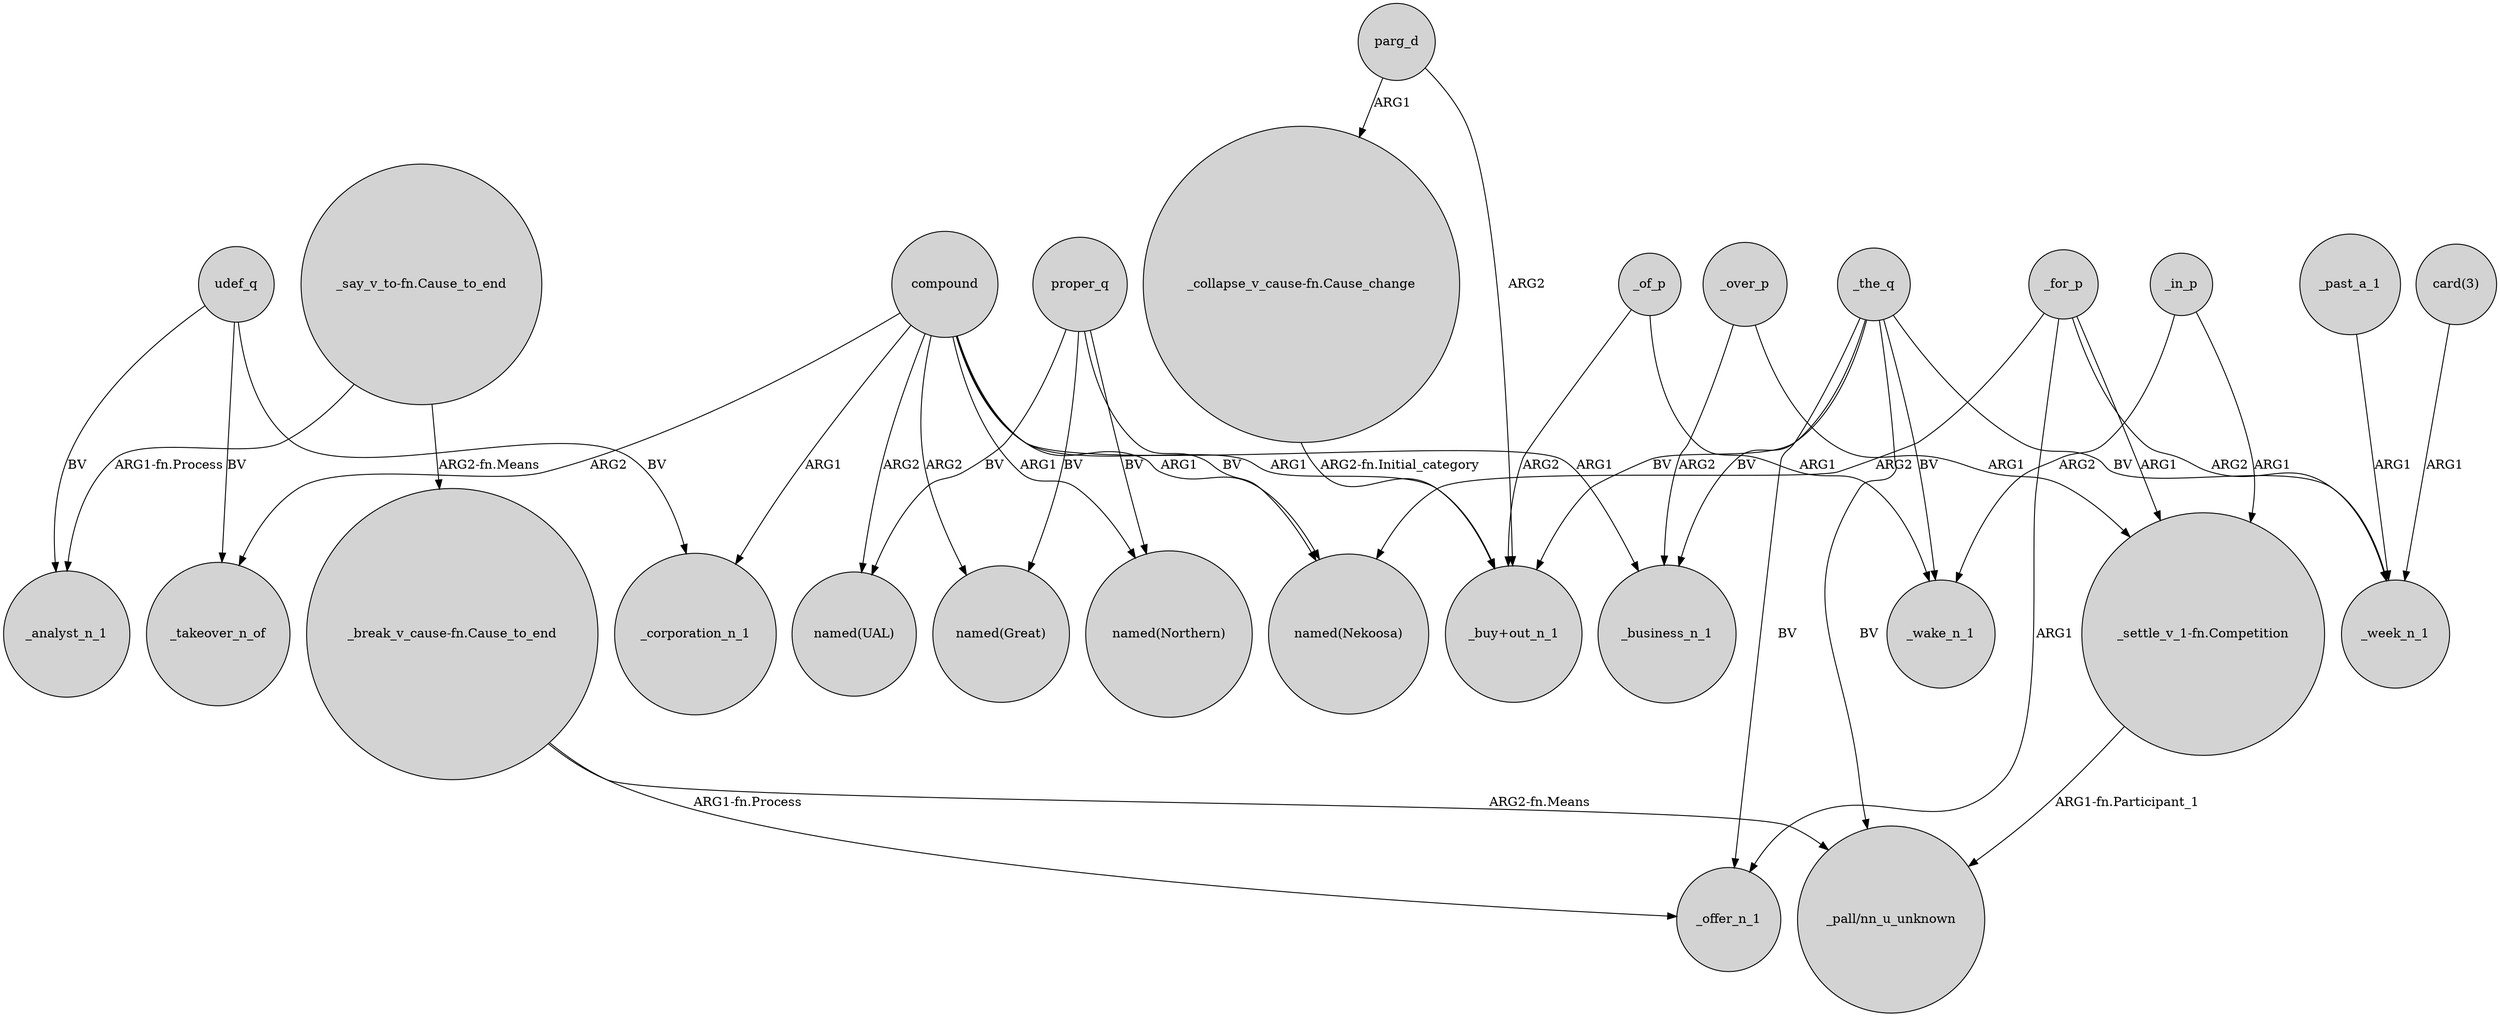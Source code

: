 digraph {
	node [shape=circle style=filled]
	_the_q -> _week_n_1 [label=BV]
	"_settle_v_1-fn.Competition" -> "_pall/nn_u_unknown" [label="ARG1-fn.Participant_1"]
	compound -> "named(Great)" [label=ARG2]
	"_break_v_cause-fn.Cause_to_end" -> _offer_n_1 [label="ARG1-fn.Process"]
	_for_p -> _offer_n_1 [label=ARG1]
	_the_q -> "_pall/nn_u_unknown" [label=BV]
	udef_q -> _analyst_n_1 [label=BV]
	parg_d -> "_collapse_v_cause-fn.Cause_change" [label=ARG1]
	_for_p -> "_settle_v_1-fn.Competition" [label=ARG1]
	_the_q -> _business_n_1 [label=BV]
	"_collapse_v_cause-fn.Cause_change" -> "_buy+out_n_1" [label="ARG2-fn.Initial_category"]
	"_break_v_cause-fn.Cause_to_end" -> "_pall/nn_u_unknown" [label="ARG2-fn.Means"]
	_in_p -> "_settle_v_1-fn.Competition" [label=ARG1]
	parg_d -> "_buy+out_n_1" [label=ARG2]
	"_say_v_to-fn.Cause_to_end" -> "_break_v_cause-fn.Cause_to_end" [label="ARG2-fn.Means"]
	proper_q -> "named(UAL)" [label=BV]
	udef_q -> _takeover_n_of [label=BV]
	_over_p -> "_settle_v_1-fn.Competition" [label=ARG1]
	_past_a_1 -> _week_n_1 [label=ARG1]
	proper_q -> "named(Northern)" [label=BV]
	proper_q -> "named(Great)" [label=BV]
	_of_p -> _wake_n_1 [label=ARG1]
	"_say_v_to-fn.Cause_to_end" -> _analyst_n_1 [label="ARG1-fn.Process"]
	compound -> "named(Northern)" [label=ARG1]
	_the_q -> _offer_n_1 [label=BV]
	_in_p -> _wake_n_1 [label=ARG2]
	compound -> "named(UAL)" [label=ARG2]
	_the_q -> _wake_n_1 [label=BV]
	udef_q -> _corporation_n_1 [label=BV]
	compound -> "_buy+out_n_1" [label=ARG1]
	_for_p -> "named(Nekoosa)" [label=ARG2]
	_over_p -> _business_n_1 [label=ARG2]
	_for_p -> _week_n_1 [label=ARG2]
	compound -> _takeover_n_of [label=ARG2]
	_the_q -> "_buy+out_n_1" [label=BV]
	compound -> _business_n_1 [label=ARG1]
	compound -> _corporation_n_1 [label=ARG1]
	proper_q -> "named(Nekoosa)" [label=BV]
	"card(3)" -> _week_n_1 [label=ARG1]
	_of_p -> "_buy+out_n_1" [label=ARG2]
	compound -> "named(Nekoosa)" [label=ARG1]
}
